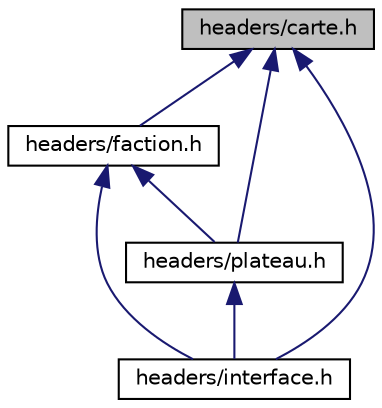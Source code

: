 digraph "headers/carte.h"
{
 // LATEX_PDF_SIZE
  edge [fontname="Helvetica",fontsize="10",labelfontname="Helvetica",labelfontsize="10"];
  node [fontname="Helvetica",fontsize="10",shape=record];
  Node1 [label="headers/carte.h",height=0.2,width=0.4,color="black", fillcolor="grey75", style="filled", fontcolor="black",tooltip="Fichier contenant la structure liée aux cartes."];
  Node1 -> Node2 [dir="back",color="midnightblue",fontsize="10",style="solid",fontname="Helvetica"];
  Node2 [label="headers/faction.h",height=0.2,width=0.4,color="black", fillcolor="white", style="filled",URL="$faction_8h.html",tooltip="Fichier contenant la structure et les fonctions liées aux factions."];
  Node2 -> Node3 [dir="back",color="midnightblue",fontsize="10",style="solid",fontname="Helvetica"];
  Node3 [label="headers/interface.h",height=0.2,width=0.4,color="black", fillcolor="white", style="filled",URL="$interface_8h.html",tooltip="Fichier qui contient les fonctions faisant appel à des interactions utilisateurs et à des affichages."];
  Node2 -> Node4 [dir="back",color="midnightblue",fontsize="10",style="solid",fontname="Helvetica"];
  Node4 [label="headers/plateau.h",height=0.2,width=0.4,color="black", fillcolor="white", style="filled",URL="$plateau_8h.html",tooltip="Fichier contenant la structure et les fonctions liées à notre plateau de jeu."];
  Node4 -> Node3 [dir="back",color="midnightblue",fontsize="10",style="solid",fontname="Helvetica"];
  Node1 -> Node3 [dir="back",color="midnightblue",fontsize="10",style="solid",fontname="Helvetica"];
  Node1 -> Node4 [dir="back",color="midnightblue",fontsize="10",style="solid",fontname="Helvetica"];
}
